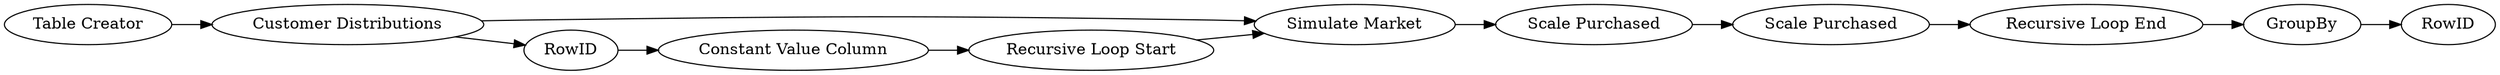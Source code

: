digraph {
	4 -> 3
	10 -> 7
	3 -> 6
	5 -> 4
	9 -> 11
	6 -> 10
	1 -> 2
	2 -> 3
	8 -> 5
	2 -> 8
	7 -> 9
	5 [label="Constant Value Column"]
	1 [label="Table Creator"]
	7 [label="Recursive Loop End"]
	9 [label=GroupBy]
	11 [label=RowID]
	4 [label="Recursive Loop Start"]
	6 [label="Scale Purchased"]
	8 [label=RowID]
	3 [label="Simulate Market"]
	2 [label="Customer Distributions"]
	10 [label="Scale Purchased"]
	rankdir=LR
}

